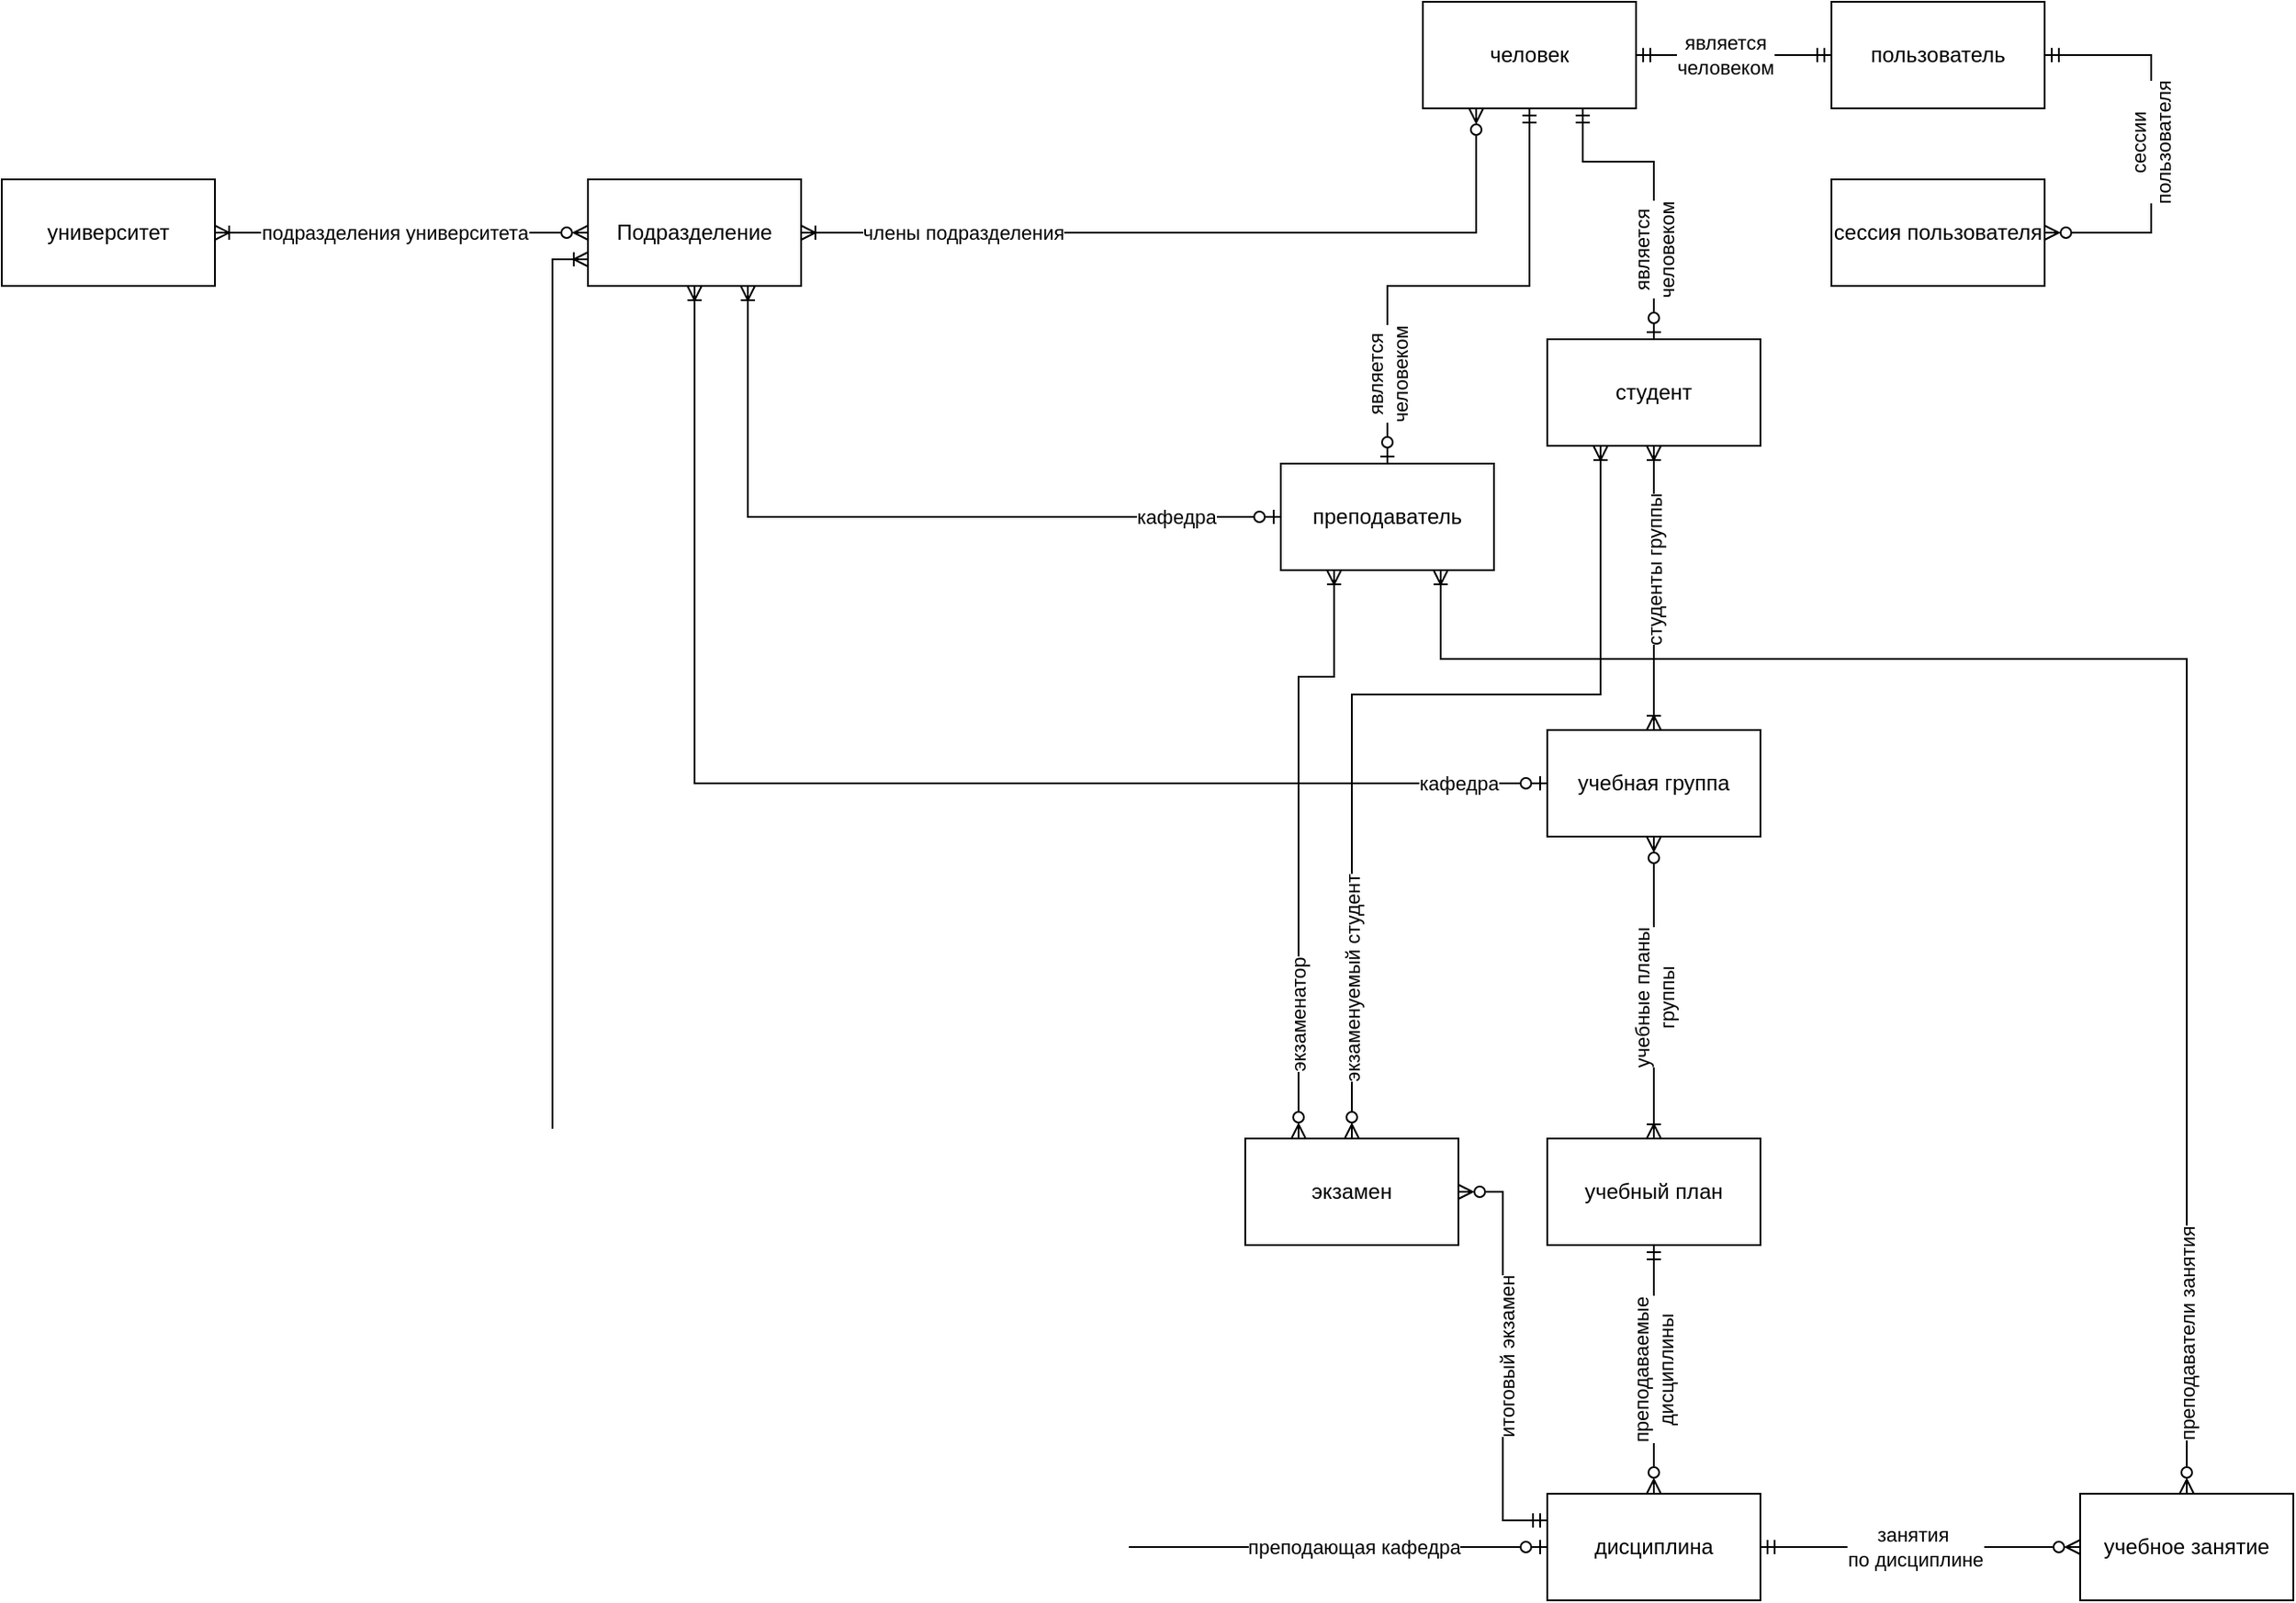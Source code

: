 <mxfile version="22.1.4" type="device">
  <diagram name="Page-1" id="9qV0mVujo0CiNgu5GX_R">
    <mxGraphModel dx="1835" dy="-107" grid="1" gridSize="10" guides="1" tooltips="1" connect="1" arrows="1" fold="1" page="1" pageScale="1" pageWidth="850" pageHeight="1100" math="0" shadow="0">
      <root>
        <mxCell id="0" />
        <mxCell id="1" parent="0" />
        <mxCell id="LA25k47LzqBasMrksX7p-4" style="edgeStyle=orthogonalEdgeStyle;rounded=0;orthogonalLoop=1;jettySize=auto;html=1;entryX=0;entryY=0.5;entryDx=0;entryDy=0;endArrow=ERmandOne;endFill=0;startArrow=ERmandOne;startFill=0;" edge="1" parent="1" source="8-Jlzl90ZgGQKGN4hYhK-1" target="LA25k47LzqBasMrksX7p-1">
          <mxGeometry relative="1" as="geometry" />
        </mxCell>
        <mxCell id="LA25k47LzqBasMrksX7p-46" value="&lt;div&gt;является&lt;/div&gt;&lt;div&gt;человеком&lt;br&gt;&lt;/div&gt;" style="edgeLabel;html=1;align=center;verticalAlign=middle;resizable=0;points=[];" vertex="1" connectable="0" parent="LA25k47LzqBasMrksX7p-4">
          <mxGeometry x="-0.335" relative="1" as="geometry">
            <mxPoint x="13" as="offset" />
          </mxGeometry>
        </mxCell>
        <mxCell id="8-Jlzl90ZgGQKGN4hYhK-1" value="человек" style="rounded=0;whiteSpace=wrap;html=1;" parent="1" vertex="1">
          <mxGeometry x="1450" y="1560" width="120" height="60" as="geometry" />
        </mxCell>
        <mxCell id="8-Jlzl90ZgGQKGN4hYhK-11" style="edgeStyle=orthogonalEdgeStyle;rounded=0;orthogonalLoop=1;jettySize=auto;html=1;entryX=1;entryY=0.5;entryDx=0;entryDy=0;endArrow=ERoneToMany;endFill=0;startArrow=ERzeroToMany;startFill=0;" parent="1" source="8-Jlzl90ZgGQKGN4hYhK-2" target="8-Jlzl90ZgGQKGN4hYhK-9" edge="1">
          <mxGeometry relative="1" as="geometry" />
        </mxCell>
        <mxCell id="LA25k47LzqBasMrksX7p-5" value="подразделения университета" style="edgeLabel;html=1;align=center;verticalAlign=middle;resizable=0;points=[];" vertex="1" connectable="0" parent="8-Jlzl90ZgGQKGN4hYhK-11">
          <mxGeometry x="0.186" y="-1" relative="1" as="geometry">
            <mxPoint x="15" y="1" as="offset" />
          </mxGeometry>
        </mxCell>
        <mxCell id="LA25k47LzqBasMrksX7p-31" style="edgeStyle=orthogonalEdgeStyle;rounded=0;orthogonalLoop=1;jettySize=auto;html=1;entryX=0.25;entryY=1;entryDx=0;entryDy=0;endArrow=ERzeroToMany;endFill=0;startArrow=ERoneToMany;startFill=0;" edge="1" parent="1" source="8-Jlzl90ZgGQKGN4hYhK-2" target="8-Jlzl90ZgGQKGN4hYhK-1">
          <mxGeometry relative="1" as="geometry" />
        </mxCell>
        <mxCell id="LA25k47LzqBasMrksX7p-32" value="члены подразделения" style="edgeLabel;html=1;align=center;verticalAlign=middle;resizable=0;points=[];" vertex="1" connectable="0" parent="LA25k47LzqBasMrksX7p-31">
          <mxGeometry x="-0.7" y="-2" relative="1" as="geometry">
            <mxPoint x="23" y="-2" as="offset" />
          </mxGeometry>
        </mxCell>
        <mxCell id="8-Jlzl90ZgGQKGN4hYhK-2" value="Подразделение" style="rounded=0;whiteSpace=wrap;html=1;" parent="1" vertex="1">
          <mxGeometry x="980" y="1660" width="120" height="60" as="geometry" />
        </mxCell>
        <mxCell id="8-Jlzl90ZgGQKGN4hYhK-9" value="университет" style="rounded=0;whiteSpace=wrap;html=1;" parent="1" vertex="1">
          <mxGeometry x="650" y="1660" width="120" height="60" as="geometry" />
        </mxCell>
        <mxCell id="8-Jlzl90ZgGQKGN4hYhK-13" style="edgeStyle=orthogonalEdgeStyle;rounded=0;orthogonalLoop=1;jettySize=auto;html=1;entryX=0.5;entryY=1;entryDx=0;entryDy=0;endArrow=ERmandOne;endFill=0;startArrow=ERzeroToOne;startFill=0;" parent="1" source="8-Jlzl90ZgGQKGN4hYhK-12" target="8-Jlzl90ZgGQKGN4hYhK-1" edge="1">
          <mxGeometry relative="1" as="geometry" />
        </mxCell>
        <mxCell id="LA25k47LzqBasMrksX7p-43" value="&lt;div&gt;является&lt;/div&gt;&lt;div&gt;человеком&lt;/div&gt;" style="edgeLabel;html=1;align=center;verticalAlign=middle;resizable=0;points=[];rotation=270;" vertex="1" connectable="0" parent="8-Jlzl90ZgGQKGN4hYhK-13">
          <mxGeometry x="-0.572" relative="1" as="geometry">
            <mxPoint y="10" as="offset" />
          </mxGeometry>
        </mxCell>
        <mxCell id="8-Jlzl90ZgGQKGN4hYhK-16" style="edgeStyle=orthogonalEdgeStyle;rounded=0;orthogonalLoop=1;jettySize=auto;html=1;entryX=0.75;entryY=1;entryDx=0;entryDy=0;endArrow=ERoneToMany;endFill=0;startArrow=ERzeroToOne;startFill=0;" parent="1" source="8-Jlzl90ZgGQKGN4hYhK-12" target="8-Jlzl90ZgGQKGN4hYhK-2" edge="1">
          <mxGeometry relative="1" as="geometry">
            <Array as="points">
              <mxPoint x="1070" y="1850" />
            </Array>
          </mxGeometry>
        </mxCell>
        <mxCell id="8-Jlzl90ZgGQKGN4hYhK-17" value="кафедра" style="edgeLabel;html=1;align=center;verticalAlign=middle;resizable=0;points=[];" parent="8-Jlzl90ZgGQKGN4hYhK-16" vertex="1" connectable="0">
          <mxGeometry x="-0.256" y="4" relative="1" as="geometry">
            <mxPoint x="101" y="-4" as="offset" />
          </mxGeometry>
        </mxCell>
        <mxCell id="8-Jlzl90ZgGQKGN4hYhK-12" value="преподаватель" style="rounded=0;whiteSpace=wrap;html=1;" parent="1" vertex="1">
          <mxGeometry x="1370" y="1820" width="120" height="60" as="geometry" />
        </mxCell>
        <mxCell id="8-Jlzl90ZgGQKGN4hYhK-15" style="edgeStyle=orthogonalEdgeStyle;rounded=0;orthogonalLoop=1;jettySize=auto;html=1;entryX=0.75;entryY=1;entryDx=0;entryDy=0;endArrow=ERmandOne;endFill=0;startArrow=ERzeroToOne;startFill=0;" parent="1" source="8-Jlzl90ZgGQKGN4hYhK-14" target="8-Jlzl90ZgGQKGN4hYhK-1" edge="1">
          <mxGeometry relative="1" as="geometry">
            <Array as="points">
              <mxPoint x="1580" y="1650" />
              <mxPoint x="1540" y="1650" />
            </Array>
          </mxGeometry>
        </mxCell>
        <mxCell id="LA25k47LzqBasMrksX7p-45" value="&lt;div&gt;является&lt;/div&gt;&lt;div&gt;человеком&lt;/div&gt;" style="edgeLabel;html=1;align=center;verticalAlign=middle;resizable=0;points=[];rotation=270;" vertex="1" connectable="0" parent="8-Jlzl90ZgGQKGN4hYhK-15">
          <mxGeometry x="-0.485" y="3" relative="1" as="geometry">
            <mxPoint x="3" y="-6" as="offset" />
          </mxGeometry>
        </mxCell>
        <mxCell id="8-Jlzl90ZgGQKGN4hYhK-21" style="edgeStyle=orthogonalEdgeStyle;rounded=0;orthogonalLoop=1;jettySize=auto;html=1;entryX=0.5;entryY=0;entryDx=0;entryDy=0;endArrow=ERoneToMany;endFill=0;startArrow=ERoneToMany;startFill=0;" parent="1" source="8-Jlzl90ZgGQKGN4hYhK-14" target="8-Jlzl90ZgGQKGN4hYhK-18" edge="1">
          <mxGeometry relative="1" as="geometry" />
        </mxCell>
        <mxCell id="LA25k47LzqBasMrksX7p-42" value="&lt;div&gt;студенты группы&lt;br&gt;&lt;/div&gt;" style="edgeLabel;html=1;align=center;verticalAlign=middle;resizable=0;points=[];rotation=270;" vertex="1" connectable="0" parent="8-Jlzl90ZgGQKGN4hYhK-21">
          <mxGeometry x="-0.028" y="2" relative="1" as="geometry">
            <mxPoint x="-2" y="-8" as="offset" />
          </mxGeometry>
        </mxCell>
        <mxCell id="8-Jlzl90ZgGQKGN4hYhK-14" value="студент" style="rounded=0;whiteSpace=wrap;html=1;" parent="1" vertex="1">
          <mxGeometry x="1520" y="1750" width="120" height="60" as="geometry" />
        </mxCell>
        <mxCell id="8-Jlzl90ZgGQKGN4hYhK-19" style="edgeStyle=orthogonalEdgeStyle;rounded=0;orthogonalLoop=1;jettySize=auto;html=1;entryX=0.5;entryY=1;entryDx=0;entryDy=0;endArrow=ERoneToMany;endFill=0;startArrow=ERzeroToOne;startFill=0;exitX=0;exitY=0.5;exitDx=0;exitDy=0;" parent="1" source="8-Jlzl90ZgGQKGN4hYhK-18" target="8-Jlzl90ZgGQKGN4hYhK-2" edge="1">
          <mxGeometry relative="1" as="geometry" />
        </mxCell>
        <mxCell id="8-Jlzl90ZgGQKGN4hYhK-20" value="кафедра" style="edgeLabel;html=1;align=center;verticalAlign=middle;resizable=0;points=[];" parent="8-Jlzl90ZgGQKGN4hYhK-19" vertex="1" connectable="0">
          <mxGeometry x="-0.698" y="2" relative="1" as="geometry">
            <mxPoint x="65" y="-2" as="offset" />
          </mxGeometry>
        </mxCell>
        <mxCell id="8-Jlzl90ZgGQKGN4hYhK-23" style="edgeStyle=orthogonalEdgeStyle;rounded=0;orthogonalLoop=1;jettySize=auto;html=1;endArrow=ERoneToMany;endFill=0;startArrow=ERzeroToMany;startFill=0;" parent="1" source="8-Jlzl90ZgGQKGN4hYhK-18" target="8-Jlzl90ZgGQKGN4hYhK-22" edge="1">
          <mxGeometry relative="1" as="geometry" />
        </mxCell>
        <mxCell id="LA25k47LzqBasMrksX7p-38" value="&lt;div&gt;учебные планы&lt;/div&gt;&lt;div&gt;группы&lt;/div&gt;" style="edgeLabel;html=1;align=center;verticalAlign=middle;resizable=0;points=[];rotation=270;" vertex="1" connectable="0" parent="8-Jlzl90ZgGQKGN4hYhK-23">
          <mxGeometry x="0.26" y="-1" relative="1" as="geometry">
            <mxPoint x="1" y="-16" as="offset" />
          </mxGeometry>
        </mxCell>
        <mxCell id="8-Jlzl90ZgGQKGN4hYhK-18" value="учебная группа" style="rounded=0;whiteSpace=wrap;html=1;" parent="1" vertex="1">
          <mxGeometry x="1520" y="1970" width="120" height="60" as="geometry" />
        </mxCell>
        <mxCell id="8-Jlzl90ZgGQKGN4hYhK-22" value="учебный план" style="rounded=0;whiteSpace=wrap;html=1;" parent="1" vertex="1">
          <mxGeometry x="1520" y="2200" width="120" height="60" as="geometry" />
        </mxCell>
        <mxCell id="8-Jlzl90ZgGQKGN4hYhK-29" style="edgeStyle=orthogonalEdgeStyle;rounded=0;orthogonalLoop=1;jettySize=auto;html=1;entryX=0;entryY=0.75;entryDx=0;entryDy=0;endArrow=ERoneToMany;endFill=0;startArrow=ERzeroToOne;startFill=0;exitX=0;exitY=0.5;exitDx=0;exitDy=0;" parent="1" source="8-Jlzl90ZgGQKGN4hYhK-25" target="8-Jlzl90ZgGQKGN4hYhK-2" edge="1">
          <mxGeometry relative="1" as="geometry">
            <mxPoint x="1220" y="2410" as="sourcePoint" />
          </mxGeometry>
        </mxCell>
        <mxCell id="8-Jlzl90ZgGQKGN4hYhK-30" value="преподающая кафедра" style="edgeLabel;html=1;align=center;verticalAlign=middle;resizable=0;points=[];" parent="8-Jlzl90ZgGQKGN4hYhK-29" vertex="1" connectable="0">
          <mxGeometry x="-0.802" y="-2" relative="1" as="geometry">
            <mxPoint x="20" y="2" as="offset" />
          </mxGeometry>
        </mxCell>
        <mxCell id="8-Jlzl90ZgGQKGN4hYhK-25" value="дисциплина" style="rounded=0;whiteSpace=wrap;html=1;" parent="1" vertex="1">
          <mxGeometry x="1520" y="2400" width="120" height="60" as="geometry" />
        </mxCell>
        <mxCell id="8-Jlzl90ZgGQKGN4hYhK-28" style="edgeStyle=orthogonalEdgeStyle;rounded=0;orthogonalLoop=1;jettySize=auto;html=1;endArrow=ERmandOne;endFill=0;startArrow=ERzeroToMany;startFill=0;entryX=0.5;entryY=1;entryDx=0;entryDy=0;" parent="1" source="8-Jlzl90ZgGQKGN4hYhK-25" target="8-Jlzl90ZgGQKGN4hYhK-22" edge="1">
          <mxGeometry relative="1" as="geometry">
            <mxPoint x="1580" y="2250" as="targetPoint" />
          </mxGeometry>
        </mxCell>
        <mxCell id="LA25k47LzqBasMrksX7p-39" value="&lt;div&gt;преподаваемые&lt;/div&gt;&lt;div&gt;дисциплины&lt;/div&gt;" style="edgeLabel;html=1;align=center;verticalAlign=middle;resizable=0;points=[];rotation=270;" vertex="1" connectable="0" parent="8-Jlzl90ZgGQKGN4hYhK-28">
          <mxGeometry x="0.139" y="-1" relative="1" as="geometry">
            <mxPoint x="-1" y="10" as="offset" />
          </mxGeometry>
        </mxCell>
        <mxCell id="8-Jlzl90ZgGQKGN4hYhK-32" style="edgeStyle=orthogonalEdgeStyle;rounded=0;orthogonalLoop=1;jettySize=auto;html=1;entryX=1;entryY=0.5;entryDx=0;entryDy=0;endArrow=ERmandOne;endFill=0;startArrow=ERzeroToMany;startFill=0;" parent="1" source="8-Jlzl90ZgGQKGN4hYhK-31" target="8-Jlzl90ZgGQKGN4hYhK-25" edge="1">
          <mxGeometry relative="1" as="geometry" />
        </mxCell>
        <mxCell id="LA25k47LzqBasMrksX7p-40" value="&lt;div&gt;занятия&amp;nbsp;&lt;/div&gt;&lt;div&gt;по дисциплине&lt;br&gt; &lt;/div&gt;" style="edgeLabel;html=1;align=center;verticalAlign=middle;resizable=0;points=[];" vertex="1" connectable="0" parent="8-Jlzl90ZgGQKGN4hYhK-32">
          <mxGeometry x="0.344" y="-1" relative="1" as="geometry">
            <mxPoint x="28" y="1" as="offset" />
          </mxGeometry>
        </mxCell>
        <mxCell id="LA25k47LzqBasMrksX7p-17" style="edgeStyle=orthogonalEdgeStyle;rounded=0;orthogonalLoop=1;jettySize=auto;html=1;entryX=0.75;entryY=1;entryDx=0;entryDy=0;endArrow=ERoneToMany;endFill=0;startArrow=ERzeroToMany;startFill=0;exitX=0.5;exitY=0;exitDx=0;exitDy=0;" edge="1" parent="1" source="8-Jlzl90ZgGQKGN4hYhK-31" target="8-Jlzl90ZgGQKGN4hYhK-12">
          <mxGeometry relative="1" as="geometry">
            <mxPoint x="1880" y="2370" as="sourcePoint" />
            <Array as="points">
              <mxPoint x="1880" y="1930" />
              <mxPoint x="1460" y="1930" />
            </Array>
          </mxGeometry>
        </mxCell>
        <mxCell id="LA25k47LzqBasMrksX7p-20" value="преподаватели занятия" style="edgeLabel;html=1;align=center;verticalAlign=middle;resizable=0;points=[];rotation=270;" vertex="1" connectable="0" parent="LA25k47LzqBasMrksX7p-17">
          <mxGeometry x="-0.551" y="-1" relative="1" as="geometry">
            <mxPoint x="-1" y="121" as="offset" />
          </mxGeometry>
        </mxCell>
        <mxCell id="8-Jlzl90ZgGQKGN4hYhK-31" value="&lt;div&gt;учебное занятие&lt;/div&gt;" style="rounded=0;whiteSpace=wrap;html=1;" parent="1" vertex="1">
          <mxGeometry x="1820" y="2400" width="120" height="60" as="geometry" />
        </mxCell>
        <mxCell id="8-Jlzl90ZgGQKGN4hYhK-40" style="edgeStyle=orthogonalEdgeStyle;rounded=0;orthogonalLoop=1;jettySize=auto;html=1;entryX=0;entryY=0.25;entryDx=0;entryDy=0;endArrow=ERmandOne;endFill=0;startArrow=ERzeroToMany;startFill=0;" parent="1" source="8-Jlzl90ZgGQKGN4hYhK-39" target="8-Jlzl90ZgGQKGN4hYhK-25" edge="1">
          <mxGeometry relative="1" as="geometry" />
        </mxCell>
        <mxCell id="LA25k47LzqBasMrksX7p-37" value="&lt;div&gt;итоговый экзамен&lt;/div&gt;" style="edgeLabel;html=1;align=center;verticalAlign=middle;resizable=0;points=[];rotation=270;" vertex="1" connectable="0" parent="8-Jlzl90ZgGQKGN4hYhK-40">
          <mxGeometry x="-0.048" y="2" relative="1" as="geometry">
            <mxPoint y="6" as="offset" />
          </mxGeometry>
        </mxCell>
        <mxCell id="LA25k47LzqBasMrksX7p-24" style="edgeStyle=orthogonalEdgeStyle;rounded=0;orthogonalLoop=1;jettySize=auto;html=1;exitX=0.5;exitY=0;exitDx=0;exitDy=0;entryX=0.25;entryY=1;entryDx=0;entryDy=0;endArrow=ERoneToMany;endFill=0;startArrow=ERzeroToMany;startFill=0;" edge="1" parent="1" source="8-Jlzl90ZgGQKGN4hYhK-39" target="8-Jlzl90ZgGQKGN4hYhK-14">
          <mxGeometry relative="1" as="geometry">
            <Array as="points">
              <mxPoint x="1410" y="1950" />
              <mxPoint x="1550" y="1950" />
            </Array>
          </mxGeometry>
        </mxCell>
        <mxCell id="LA25k47LzqBasMrksX7p-25" value="экзаменуемый студент" style="edgeLabel;html=1;align=center;verticalAlign=middle;resizable=0;points=[];rotation=270;" vertex="1" connectable="0" parent="LA25k47LzqBasMrksX7p-24">
          <mxGeometry x="0.238" y="-1" relative="1" as="geometry">
            <mxPoint x="-78" y="159" as="offset" />
          </mxGeometry>
        </mxCell>
        <mxCell id="LA25k47LzqBasMrksX7p-27" style="edgeStyle=orthogonalEdgeStyle;rounded=0;orthogonalLoop=1;jettySize=auto;html=1;exitX=0.25;exitY=0;exitDx=0;exitDy=0;entryX=0.25;entryY=1;entryDx=0;entryDy=0;endArrow=ERoneToMany;endFill=0;startArrow=ERzeroToMany;startFill=0;" edge="1" parent="1" source="8-Jlzl90ZgGQKGN4hYhK-39" target="8-Jlzl90ZgGQKGN4hYhK-12">
          <mxGeometry relative="1" as="geometry">
            <Array as="points">
              <mxPoint x="1380" y="1940" />
              <mxPoint x="1400" y="1940" />
            </Array>
          </mxGeometry>
        </mxCell>
        <mxCell id="LA25k47LzqBasMrksX7p-29" value="экзаменатор" style="edgeLabel;html=1;align=center;verticalAlign=middle;resizable=0;points=[];rotation=270;" vertex="1" connectable="0" parent="LA25k47LzqBasMrksX7p-27">
          <mxGeometry x="-0.455" y="-3" relative="1" as="geometry">
            <mxPoint x="-3" y="23" as="offset" />
          </mxGeometry>
        </mxCell>
        <mxCell id="8-Jlzl90ZgGQKGN4hYhK-39" value="&lt;div&gt;экзамен&lt;/div&gt;" style="rounded=0;whiteSpace=wrap;html=1;" parent="1" vertex="1">
          <mxGeometry x="1350" y="2200" width="120" height="60" as="geometry" />
        </mxCell>
        <mxCell id="LA25k47LzqBasMrksX7p-3" style="edgeStyle=orthogonalEdgeStyle;rounded=0;orthogonalLoop=1;jettySize=auto;html=1;entryX=1;entryY=0.5;entryDx=0;entryDy=0;endArrow=ERzeroToMany;endFill=0;startArrow=ERmandOne;startFill=0;exitX=1;exitY=0.5;exitDx=0;exitDy=0;" edge="1" parent="1" source="LA25k47LzqBasMrksX7p-1" target="LA25k47LzqBasMrksX7p-2">
          <mxGeometry relative="1" as="geometry">
            <Array as="points">
              <mxPoint x="1860" y="1590" />
              <mxPoint x="1860" y="1690" />
            </Array>
          </mxGeometry>
        </mxCell>
        <mxCell id="LA25k47LzqBasMrksX7p-47" value="&lt;div&gt;сессии&lt;/div&gt;&lt;div&gt;пользователя&lt;/div&gt;" style="edgeLabel;html=1;align=center;verticalAlign=middle;resizable=0;points=[];rotation=270;" vertex="1" connectable="0" parent="LA25k47LzqBasMrksX7p-3">
          <mxGeometry x="-0.085" y="-3" relative="1" as="geometry">
            <mxPoint x="3" y="9" as="offset" />
          </mxGeometry>
        </mxCell>
        <mxCell id="LA25k47LzqBasMrksX7p-1" value="пользователь" style="rounded=0;whiteSpace=wrap;html=1;" vertex="1" parent="1">
          <mxGeometry x="1680" y="1560" width="120" height="60" as="geometry" />
        </mxCell>
        <mxCell id="LA25k47LzqBasMrksX7p-2" value="сессия пользователя" style="rounded=0;whiteSpace=wrap;html=1;" vertex="1" parent="1">
          <mxGeometry x="1680" y="1660" width="120" height="60" as="geometry" />
        </mxCell>
      </root>
    </mxGraphModel>
  </diagram>
</mxfile>
